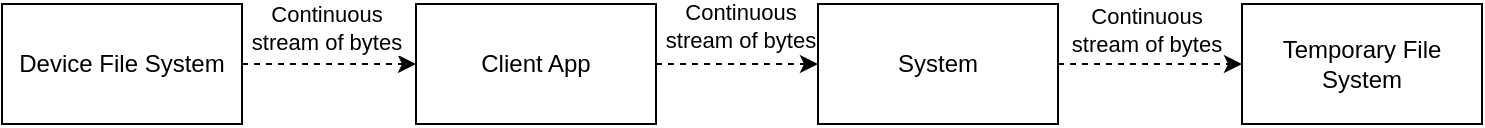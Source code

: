 <mxfile version="20.0.1" type="device"><diagram id="LIo1PK_B_sCB2YFDRbCE" name="Page-1"><mxGraphModel dx="1796" dy="528" grid="0" gridSize="10" guides="1" tooltips="1" connect="1" arrows="1" fold="1" page="0" pageScale="1" pageWidth="827" pageHeight="1169" math="0" shadow="0"><root><mxCell id="0"/><mxCell id="1" parent="0"/><mxCell id="NkCG8ruSq5qbLv6oyLgH-1" value="Device File System" style="rounded=0;whiteSpace=wrap;html=1;" vertex="1" parent="1"><mxGeometry x="-173" y="228" width="120" height="60" as="geometry"/></mxCell><mxCell id="NkCG8ruSq5qbLv6oyLgH-3" value="Client App" style="rounded=0;whiteSpace=wrap;html=1;" vertex="1" parent="1"><mxGeometry x="34" y="228" width="120" height="60" as="geometry"/></mxCell><mxCell id="NkCG8ruSq5qbLv6oyLgH-4" value="" style="endArrow=classic;dashed=1;html=1;rounded=0;entryX=0;entryY=0.5;entryDx=0;entryDy=0;exitX=1;exitY=0.5;exitDx=0;exitDy=0;" edge="1" parent="1" source="NkCG8ruSq5qbLv6oyLgH-1" target="NkCG8ruSq5qbLv6oyLgH-3"><mxGeometry width="50" height="50" relative="1" as="geometry"><mxPoint x="-150" y="338" as="sourcePoint"/><mxPoint x="-100" y="288" as="targetPoint"/></mxGeometry></mxCell><mxCell id="NkCG8ruSq5qbLv6oyLgH-7" value="Continuous &lt;br&gt;stream of bytes" style="edgeLabel;html=1;align=center;verticalAlign=middle;resizable=0;points=[];" vertex="1" connectable="0" parent="NkCG8ruSq5qbLv6oyLgH-4"><mxGeometry x="0.056" y="2" relative="1" as="geometry"><mxPoint x="-4" y="-16" as="offset"/></mxGeometry></mxCell><mxCell id="NkCG8ruSq5qbLv6oyLgH-5" value="System" style="rounded=0;whiteSpace=wrap;html=1;" vertex="1" parent="1"><mxGeometry x="235" y="228" width="120" height="60" as="geometry"/></mxCell><mxCell id="NkCG8ruSq5qbLv6oyLgH-8" value="" style="endArrow=classic;dashed=1;html=1;rounded=0;entryX=0;entryY=0.5;entryDx=0;entryDy=0;exitX=1;exitY=0.5;exitDx=0;exitDy=0;" edge="1" parent="1" source="NkCG8ruSq5qbLv6oyLgH-3" target="NkCG8ruSq5qbLv6oyLgH-5"><mxGeometry width="50" height="50" relative="1" as="geometry"><mxPoint x="-8" y="352" as="sourcePoint"/><mxPoint x="134" y="352" as="targetPoint"/></mxGeometry></mxCell><mxCell id="NkCG8ruSq5qbLv6oyLgH-17" value="Continuous &lt;br&gt;stream of bytes" style="edgeLabel;html=1;align=center;verticalAlign=middle;resizable=0;points=[];" vertex="1" connectable="0" parent="NkCG8ruSq5qbLv6oyLgH-8"><mxGeometry x="-0.113" y="3" relative="1" as="geometry"><mxPoint x="6" y="-16" as="offset"/></mxGeometry></mxCell><mxCell id="NkCG8ruSq5qbLv6oyLgH-14" value="Temporary File System" style="rounded=0;whiteSpace=wrap;html=1;" vertex="1" parent="1"><mxGeometry x="447" y="228" width="120" height="60" as="geometry"/></mxCell><mxCell id="NkCG8ruSq5qbLv6oyLgH-15" value="" style="endArrow=classic;dashed=1;html=1;rounded=0;entryX=0;entryY=0.5;entryDx=0;entryDy=0;exitX=1;exitY=0.5;exitDx=0;exitDy=0;" edge="1" parent="1" source="NkCG8ruSq5qbLv6oyLgH-5" target="NkCG8ruSq5qbLv6oyLgH-14"><mxGeometry width="50" height="50" relative="1" as="geometry"><mxPoint x="201" y="268" as="sourcePoint"/><mxPoint x="361" y="268" as="targetPoint"/></mxGeometry></mxCell><mxCell id="NkCG8ruSq5qbLv6oyLgH-18" value="Continuous &lt;br&gt;stream of bytes" style="edgeLabel;html=1;align=center;verticalAlign=middle;resizable=0;points=[];" vertex="1" connectable="0" parent="NkCG8ruSq5qbLv6oyLgH-15"><mxGeometry x="-0.438" y="-2" relative="1" as="geometry"><mxPoint x="18" y="-19" as="offset"/></mxGeometry></mxCell></root></mxGraphModel></diagram></mxfile>